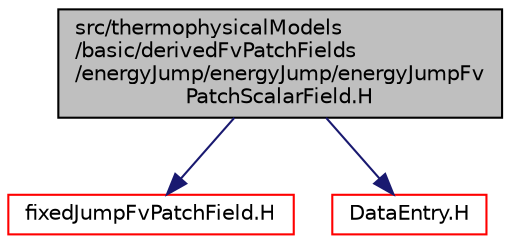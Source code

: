 digraph "src/thermophysicalModels/basic/derivedFvPatchFields/energyJump/energyJump/energyJumpFvPatchScalarField.H"
{
  bgcolor="transparent";
  edge [fontname="Helvetica",fontsize="10",labelfontname="Helvetica",labelfontsize="10"];
  node [fontname="Helvetica",fontsize="10",shape=record];
  Node1 [label="src/thermophysicalModels\l/basic/derivedFvPatchFields\l/energyJump/energyJump/energyJumpFv\lPatchScalarField.H",height=0.2,width=0.4,color="black", fillcolor="grey75", style="filled", fontcolor="black"];
  Node1 -> Node2 [color="midnightblue",fontsize="10",style="solid",fontname="Helvetica"];
  Node2 [label="fixedJumpFvPatchField.H",height=0.2,width=0.4,color="red",URL="$a05312.html"];
  Node1 -> Node3 [color="midnightblue",fontsize="10",style="solid",fontname="Helvetica"];
  Node3 [label="DataEntry.H",height=0.2,width=0.4,color="red",URL="$a08835.html"];
}
